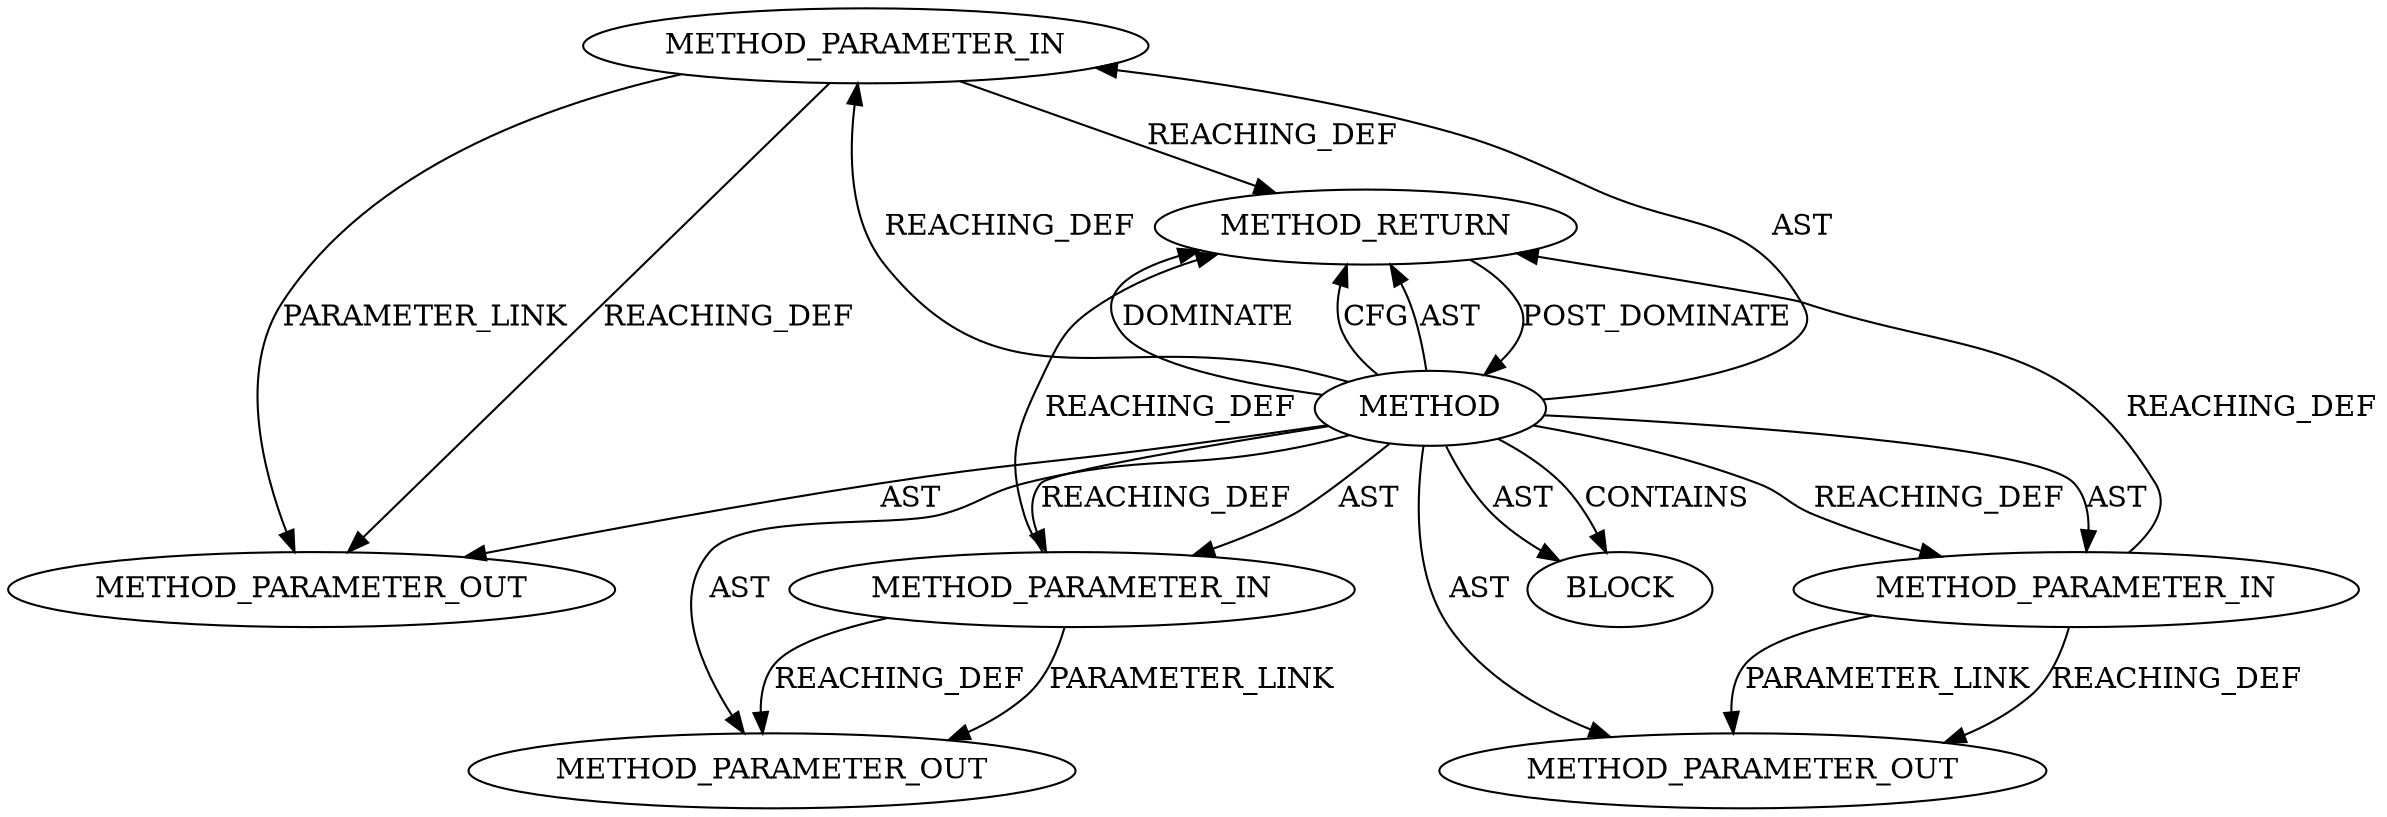 digraph {
  21903 [label=METHOD_PARAMETER_OUT ORDER=1 CODE="p1" IS_VARIADIC=false TYPE_FULL_NAME="ANY" EVALUATION_STRATEGY="BY_VALUE" INDEX=1 NAME="p1"]
  19739 [label=METHOD_PARAMETER_IN ORDER=2 CODE="p2" IS_VARIADIC=false TYPE_FULL_NAME="ANY" EVALUATION_STRATEGY="BY_VALUE" INDEX=2 NAME="p2"]
  19738 [label=METHOD_PARAMETER_IN ORDER=1 CODE="p1" IS_VARIADIC=false TYPE_FULL_NAME="ANY" EVALUATION_STRATEGY="BY_VALUE" INDEX=1 NAME="p1"]
  19740 [label=METHOD_PARAMETER_IN ORDER=3 CODE="p3" IS_VARIADIC=false TYPE_FULL_NAME="ANY" EVALUATION_STRATEGY="BY_VALUE" INDEX=3 NAME="p3"]
  19741 [label=BLOCK ORDER=1 ARGUMENT_INDEX=1 CODE="<empty>" TYPE_FULL_NAME="ANY"]
  19737 [label=METHOD AST_PARENT_TYPE="NAMESPACE_BLOCK" AST_PARENT_FULL_NAME="<global>" ORDER=0 CODE="<empty>" FULL_NAME="min_t" IS_EXTERNAL=true FILENAME="<empty>" SIGNATURE="" NAME="min_t"]
  19742 [label=METHOD_RETURN ORDER=2 CODE="RET" TYPE_FULL_NAME="ANY" EVALUATION_STRATEGY="BY_VALUE"]
  21904 [label=METHOD_PARAMETER_OUT ORDER=2 CODE="p2" IS_VARIADIC=false TYPE_FULL_NAME="ANY" EVALUATION_STRATEGY="BY_VALUE" INDEX=2 NAME="p2"]
  21905 [label=METHOD_PARAMETER_OUT ORDER=3 CODE="p3" IS_VARIADIC=false TYPE_FULL_NAME="ANY" EVALUATION_STRATEGY="BY_VALUE" INDEX=3 NAME="p3"]
  19739 -> 21904 [label=PARAMETER_LINK ]
  19737 -> 21905 [label=AST ]
  19737 -> 19738 [label=REACHING_DEF VARIABLE=""]
  19737 -> 19740 [label=REACHING_DEF VARIABLE=""]
  19739 -> 19742 [label=REACHING_DEF VARIABLE="p2"]
  19737 -> 19741 [label=CONTAINS ]
  19739 -> 21904 [label=REACHING_DEF VARIABLE="p2"]
  19737 -> 19740 [label=AST ]
  19737 -> 21904 [label=AST ]
  19738 -> 19742 [label=REACHING_DEF VARIABLE="p1"]
  19737 -> 19742 [label=DOMINATE ]
  19742 -> 19737 [label=POST_DOMINATE ]
  19737 -> 19742 [label=CFG ]
  19737 -> 21903 [label=AST ]
  19737 -> 19738 [label=AST ]
  19737 -> 19742 [label=AST ]
  19737 -> 19741 [label=AST ]
  19737 -> 19739 [label=AST ]
  19740 -> 19742 [label=REACHING_DEF VARIABLE="p3"]
  19737 -> 19739 [label=REACHING_DEF VARIABLE=""]
  19740 -> 21905 [label=REACHING_DEF VARIABLE="p3"]
  19738 -> 21903 [label=REACHING_DEF VARIABLE="p1"]
  19738 -> 21903 [label=PARAMETER_LINK ]
  19740 -> 21905 [label=PARAMETER_LINK ]
}
